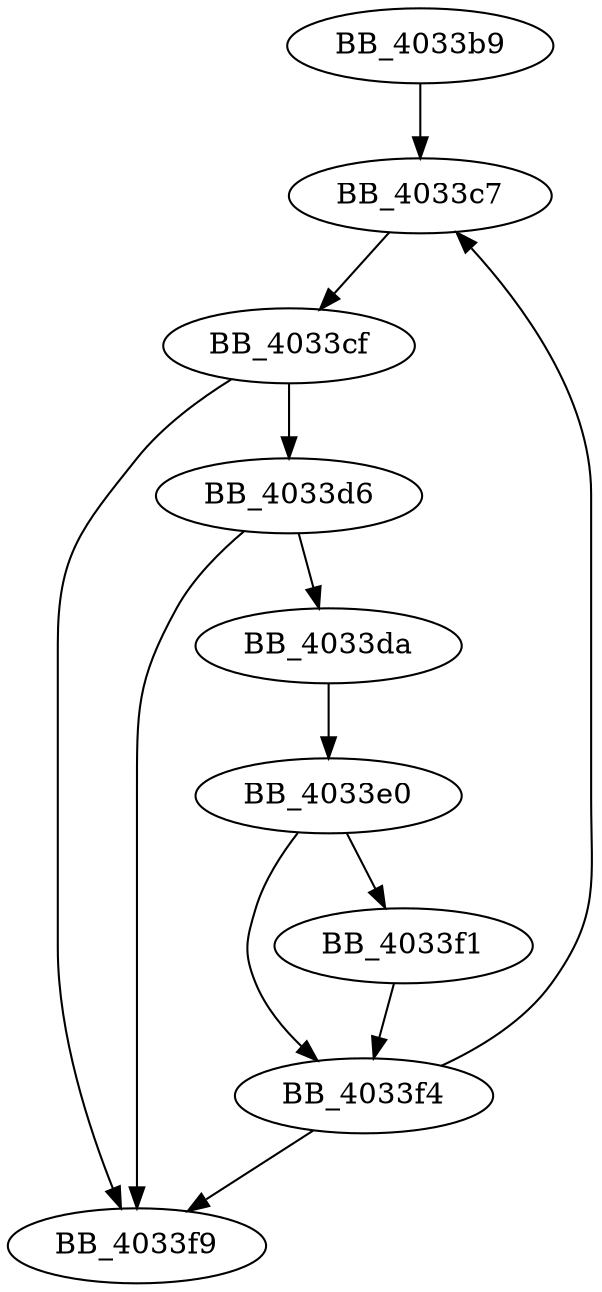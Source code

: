 DiGraph __malloc_crt{
BB_4033b9->BB_4033c7
BB_4033c7->BB_4033cf
BB_4033cf->BB_4033d6
BB_4033cf->BB_4033f9
BB_4033d6->BB_4033da
BB_4033d6->BB_4033f9
BB_4033da->BB_4033e0
BB_4033e0->BB_4033f1
BB_4033e0->BB_4033f4
BB_4033f1->BB_4033f4
BB_4033f4->BB_4033c7
BB_4033f4->BB_4033f9
}

